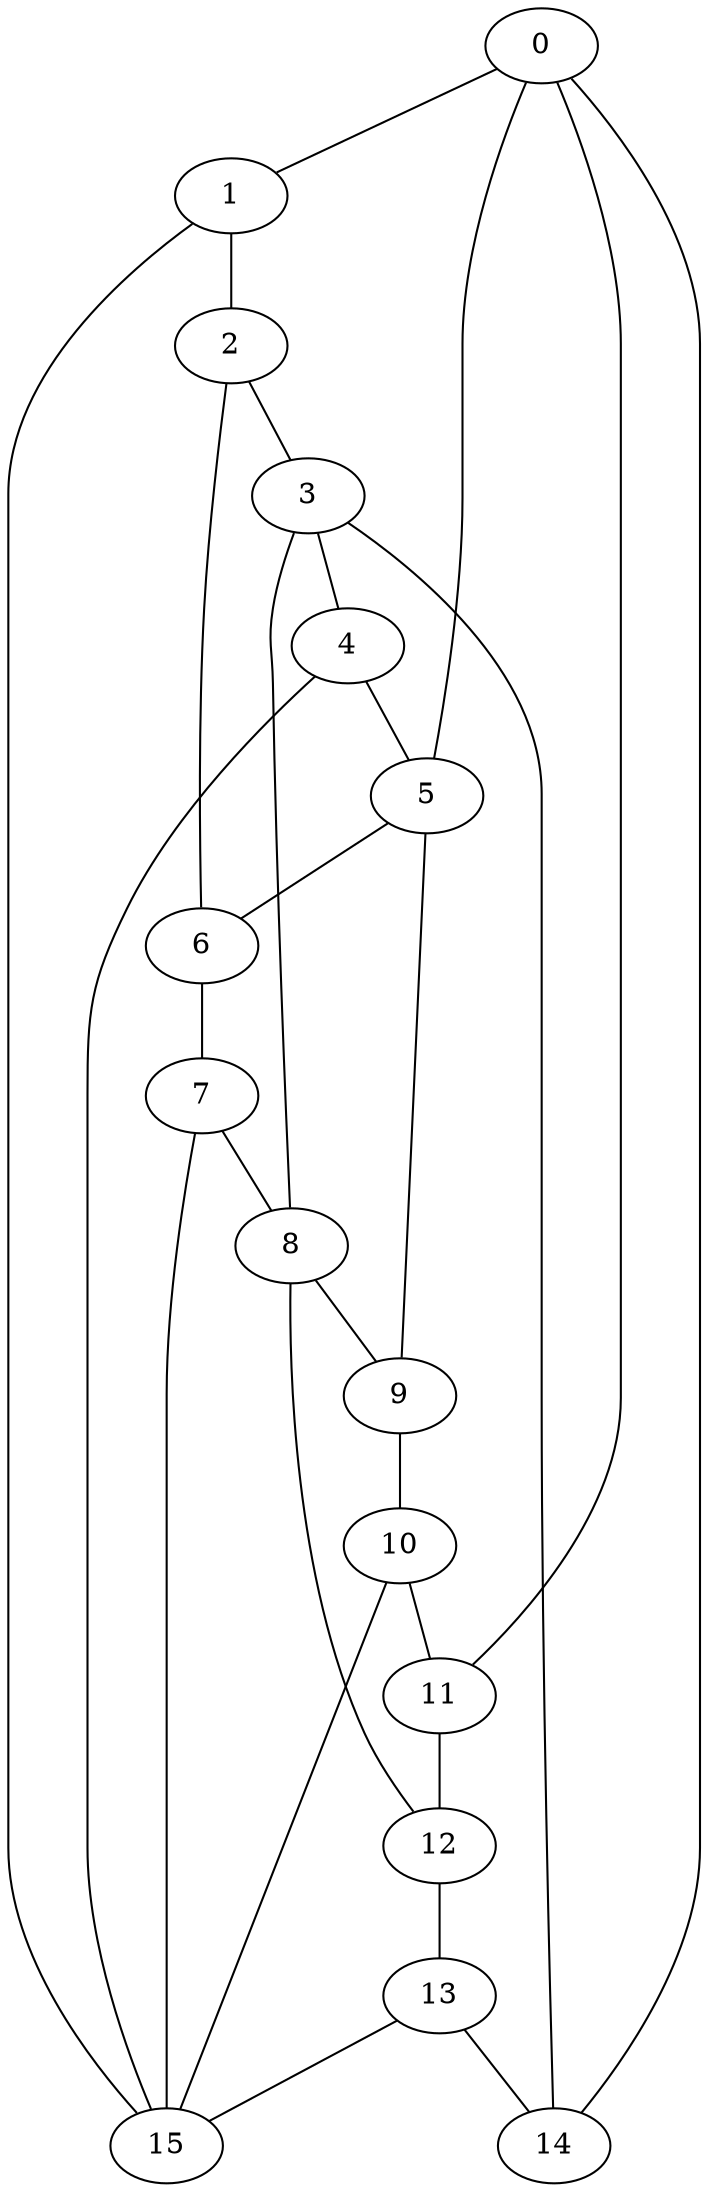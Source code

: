 graph g {0;1;2;3;4;5;6;7;8;9;10;11;12;13;14;15;0 -- 1;0 -- 5;0 -- 11;0 -- 14;1 -- 2;1 -- 15;2 -- 3;2 -- 6;3 -- 4;3 -- 8;3 -- 14;4 -- 5;4 -- 15;5 -- 6;5 -- 9;6 -- 7;7 -- 8;7 -- 15;8 -- 9;8 -- 12;9 -- 10;10 -- 11;10 -- 15;11 -- 12;12 -- 13;13 -- 14;13 -- 15;}